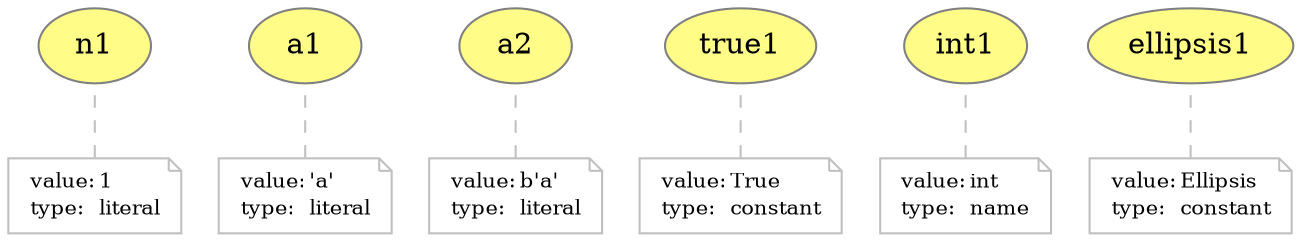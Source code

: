 digraph "PROV" { size="16,12"; rankdir="BT";
"http://example.org/n1" [fillcolor="#FFFC87",color="#808080",style="filled",label="n1",URL="http://example.org/n1"]
"-attrs0" [color="gray",shape="note",fontsize="10",fontcolor="black",label=<<TABLE cellpadding="0" border="0">
	<TR>
	    <TD align="left">value:</TD>
	    <TD align="left">1</TD>
	</TR>
	<TR>
	    <TD align="left">type:</TD>
	    <TD align="left">literal</TD>
	</TR>
</TABLE>>]
"-attrs0" -> "http://example.org/n1" [color="gray",style="dashed",arrowhead="none"]
"http://example.org/a1" [fillcolor="#FFFC87",color="#808080",style="filled",label="a1",URL="http://example.org/a1"]
"-attrs1" [color="gray",shape="note",fontsize="10",fontcolor="black",label=<<TABLE cellpadding="0" border="0">
	<TR>
	    <TD align="left">value:</TD>
	    <TD align="left">'a'</TD>
	</TR>
	<TR>
	    <TD align="left">type:</TD>
	    <TD align="left">literal</TD>
	</TR>
</TABLE>>]
"-attrs1" -> "http://example.org/a1" [color="gray",style="dashed",arrowhead="none"]
"http://example.org/a2" [fillcolor="#FFFC87",color="#808080",style="filled",label="a2",URL="http://example.org/a2"]
"-attrs2" [color="gray",shape="note",fontsize="10",fontcolor="black",label=<<TABLE cellpadding="0" border="0">
	<TR>
	    <TD align="left">value:</TD>
	    <TD align="left">b'a'</TD>
	</TR>
	<TR>
	    <TD align="left">type:</TD>
	    <TD align="left">literal</TD>
	</TR>
</TABLE>>]
"-attrs2" -> "http://example.org/a2" [color="gray",style="dashed",arrowhead="none"]
"http://example.org/true1" [fillcolor="#FFFC87",color="#808080",style="filled",label="true1",URL="http://example.org/true1"]
"-attrs3" [color="gray",shape="note",fontsize="10",fontcolor="black",label=<<TABLE cellpadding="0" border="0">
	<TR>
	    <TD align="left">value:</TD>
	    <TD align="left">True</TD>
	</TR>
	<TR>
	    <TD align="left">type:</TD>
	    <TD align="left">constant</TD>
	</TR>
</TABLE>>]
"-attrs3" -> "http://example.org/true1" [color="gray",style="dashed",arrowhead="none"]
"http://example.org/int1" [fillcolor="#FFFC87",color="#808080",style="filled",label="int1",URL="http://example.org/int1"]
"-attrs4" [color="gray",shape="note",fontsize="10",fontcolor="black",label=<<TABLE cellpadding="0" border="0">
	<TR>
	    <TD align="left">value:</TD>
	    <TD align="left">int</TD>
	</TR>
	<TR>
	    <TD align="left">type:</TD>
	    <TD align="left">name</TD>
	</TR>
</TABLE>>]
"-attrs4" -> "http://example.org/int1" [color="gray",style="dashed",arrowhead="none"]
"http://example.org/ellipsis1" [fillcolor="#FFFC87",color="#808080",style="filled",label="ellipsis1",URL="http://example.org/ellipsis1"]
"-attrs5" [color="gray",shape="note",fontsize="10",fontcolor="black",label=<<TABLE cellpadding="0" border="0">
	<TR>
	    <TD align="left">value:</TD>
	    <TD align="left">Ellipsis</TD>
	</TR>
	<TR>
	    <TD align="left">type:</TD>
	    <TD align="left">constant</TD>
	</TR>
</TABLE>>]
"-attrs5" -> "http://example.org/ellipsis1" [color="gray",style="dashed",arrowhead="none"]
}